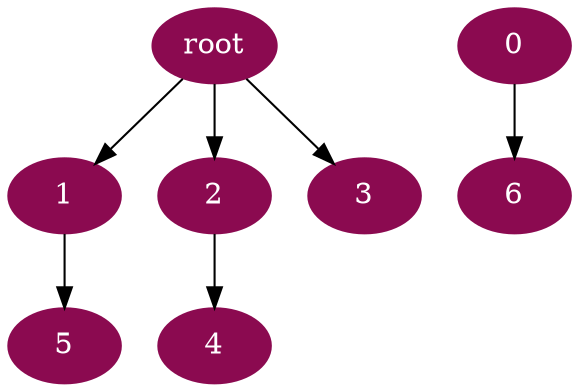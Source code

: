digraph G {
node [color=deeppink4, style=filled, fontcolor=white];
"root" -> 1;
"root" -> 2;
"root" -> 3;
2 -> 4;
1 -> 5;
0 -> 6;
}

